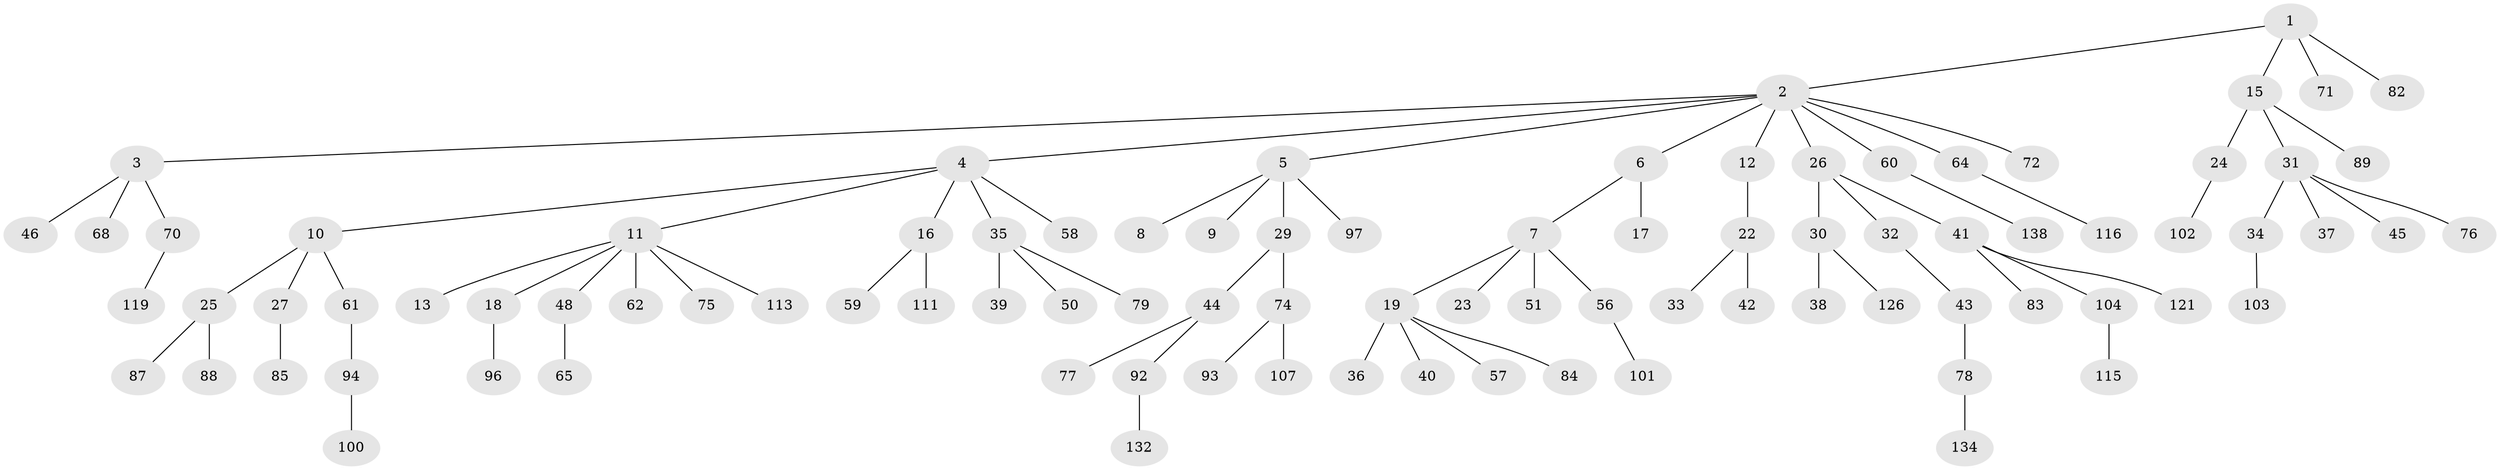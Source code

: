 // original degree distribution, {4: 0.057971014492753624, 11: 0.007246376811594203, 3: 0.09420289855072464, 5: 0.043478260869565216, 6: 0.014492753623188406, 1: 0.5217391304347826, 8: 0.007246376811594203, 2: 0.2536231884057971}
// Generated by graph-tools (version 1.1) at 2025/42/03/06/25 10:42:06]
// undirected, 92 vertices, 91 edges
graph export_dot {
graph [start="1"]
  node [color=gray90,style=filled];
  1;
  2 [super="+52"];
  3 [super="+28"];
  4 [super="+14"];
  5 [super="+127"];
  6 [super="+81"];
  7 [super="+20"];
  8;
  9;
  10;
  11 [super="+91"];
  12;
  13 [super="+47"];
  15 [super="+122"];
  16 [super="+67"];
  17 [super="+90"];
  18 [super="+73"];
  19 [super="+21"];
  22 [super="+124"];
  23;
  24;
  25 [super="+128"];
  26 [super="+130"];
  27 [super="+125"];
  29 [super="+55"];
  30 [super="+137"];
  31 [super="+106"];
  32 [super="+120"];
  33;
  34;
  35 [super="+129"];
  36;
  37;
  38 [super="+63"];
  39;
  40 [super="+49"];
  41 [super="+54"];
  42;
  43;
  44 [super="+53"];
  45;
  46;
  48;
  50 [super="+80"];
  51 [super="+95"];
  56 [super="+98"];
  57 [super="+66"];
  58;
  59;
  60 [super="+86"];
  61 [super="+69"];
  62;
  64 [super="+133"];
  65;
  68;
  70 [super="+118"];
  71 [super="+131"];
  72;
  74 [super="+99"];
  75;
  76;
  77;
  78 [super="+112"];
  79 [super="+109"];
  82 [super="+105"];
  83;
  84;
  85 [super="+135"];
  87;
  88;
  89;
  92;
  93;
  94;
  96;
  97 [super="+110"];
  100 [super="+114"];
  101;
  102;
  103 [super="+117"];
  104 [super="+108"];
  107;
  111;
  113 [super="+123"];
  115;
  116;
  119 [super="+136"];
  121;
  126;
  132;
  134;
  138;
  1 -- 2;
  1 -- 15;
  1 -- 71;
  1 -- 82;
  2 -- 3;
  2 -- 4;
  2 -- 5;
  2 -- 6;
  2 -- 12;
  2 -- 26;
  2 -- 60;
  2 -- 64;
  2 -- 72;
  3 -- 68;
  3 -- 46;
  3 -- 70;
  4 -- 10;
  4 -- 11;
  4 -- 16;
  4 -- 58;
  4 -- 35;
  5 -- 8;
  5 -- 9;
  5 -- 29;
  5 -- 97;
  6 -- 7;
  6 -- 17;
  7 -- 19;
  7 -- 51;
  7 -- 56;
  7 -- 23;
  10 -- 25;
  10 -- 27;
  10 -- 61;
  11 -- 13;
  11 -- 18;
  11 -- 48;
  11 -- 62;
  11 -- 75;
  11 -- 113;
  12 -- 22;
  15 -- 24;
  15 -- 31;
  15 -- 89;
  16 -- 59;
  16 -- 111;
  18 -- 96;
  19 -- 36;
  19 -- 84;
  19 -- 40;
  19 -- 57;
  22 -- 33;
  22 -- 42;
  24 -- 102;
  25 -- 87;
  25 -- 88;
  26 -- 30;
  26 -- 32;
  26 -- 41;
  27 -- 85;
  29 -- 44;
  29 -- 74;
  30 -- 38;
  30 -- 126;
  31 -- 34;
  31 -- 37;
  31 -- 45;
  31 -- 76;
  32 -- 43;
  34 -- 103;
  35 -- 39;
  35 -- 50;
  35 -- 79;
  41 -- 83;
  41 -- 104;
  41 -- 121;
  43 -- 78;
  44 -- 77;
  44 -- 92;
  48 -- 65;
  56 -- 101;
  60 -- 138;
  61 -- 94;
  64 -- 116;
  70 -- 119;
  74 -- 93;
  74 -- 107;
  78 -- 134;
  92 -- 132;
  94 -- 100;
  104 -- 115;
}

